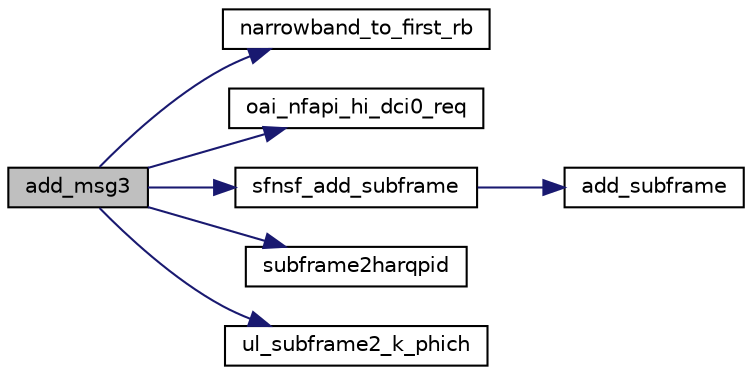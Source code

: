 digraph "add_msg3"
{
 // LATEX_PDF_SIZE
  edge [fontname="Helvetica",fontsize="10",labelfontname="Helvetica",labelfontsize="10"];
  node [fontname="Helvetica",fontsize="10",shape=record];
  rankdir="LR";
  Node1 [label="add_msg3",height=0.2,width=0.4,color="black", fillcolor="grey75", style="filled", fontcolor="black",tooltip=" "];
  Node1 -> Node2 [color="midnightblue",fontsize="10",style="solid",fontname="Helvetica"];
  Node2 [label="narrowband_to_first_rb",height=0.2,width=0.4,color="black", fillcolor="white", style="filled",URL="$group____mac.html#ga2cefe4442fc753b68846949201451229",tooltip=" "];
  Node1 -> Node3 [color="midnightblue",fontsize="10",style="solid",fontname="Helvetica"];
  Node3 [label="oai_nfapi_hi_dci0_req",height=0.2,width=0.4,color="black", fillcolor="white", style="filled",URL="$eNB__scheduler__RA_8c.html#a757d8872d40d94b7026dfd58a3491b79",tooltip=" "];
  Node1 -> Node4 [color="midnightblue",fontsize="10",style="solid",fontname="Helvetica"];
  Node4 [label="sfnsf_add_subframe",height=0.2,width=0.4,color="black", fillcolor="white", style="filled",URL="$eNB__scheduler__RA_8c.html#aa29bf5c4b02fce76f1eded1af219a2ee",tooltip=" "];
  Node4 -> Node5 [color="midnightblue",fontsize="10",style="solid",fontname="Helvetica"];
  Node5 [label="add_subframe",height=0.2,width=0.4,color="black", fillcolor="white", style="filled",URL="$eNB__scheduler__RA_8c.html#a309a9f944d0482f6ac7bbf52c3cca4b5",tooltip=" "];
  Node1 -> Node6 [color="midnightblue",fontsize="10",style="solid",fontname="Helvetica"];
  Node6 [label="subframe2harqpid",height=0.2,width=0.4,color="black", fillcolor="white", style="filled",URL="$group____mac.html#gab50114bec770935c2cfd4c57407bdcbf",tooltip=" "];
  Node1 -> Node7 [color="midnightblue",fontsize="10",style="solid",fontname="Helvetica"];
  Node7 [label="ul_subframe2_k_phich",height=0.2,width=0.4,color="black", fillcolor="white", style="filled",URL="$group____mac.html#ga9ee2cdaf32802b891776ab9d70af9eb6",tooltip=" "];
}
